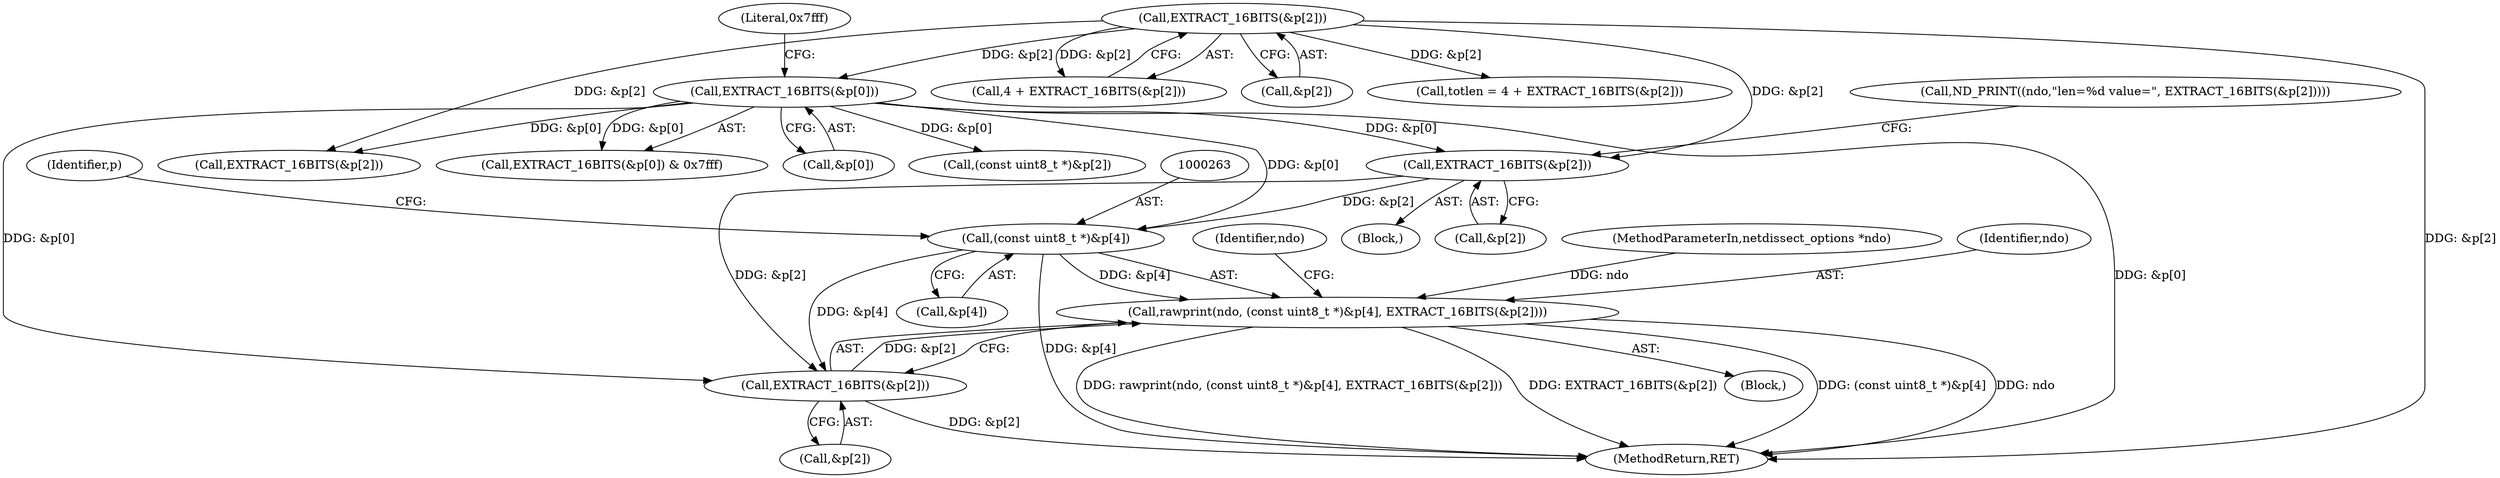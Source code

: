 digraph "0_tcpdump_e0a5a02b0fc1900a69d6c37ed0aab36fb8494e6d_0@array" {
"1000255" [label="(Call,EXTRACT_16BITS(&p[2]))"];
"1000124" [label="(Call,EXTRACT_16BITS(&p[2]))"];
"1000151" [label="(Call,EXTRACT_16BITS(&p[0]))"];
"1000262" [label="(Call,(const uint8_t *)&p[4])"];
"1000260" [label="(Call,rawprint(ndo, (const uint8_t *)&p[4], EXTRACT_16BITS(&p[2])))"];
"1000268" [label="(Call,EXTRACT_16BITS(&p[2]))"];
"1000281" [label="(MethodReturn,RET)"];
"1000249" [label="(Block,)"];
"1000101" [label="(MethodParameterIn,netdissect_options *ndo)"];
"1000268" [label="(Call,EXTRACT_16BITS(&p[2]))"];
"1000156" [label="(Literal,0x7fff)"];
"1000261" [label="(Identifier,ndo)"];
"1000253" [label="(Block,)"];
"1000150" [label="(Call,EXTRACT_16BITS(&p[0]) & 0x7fff)"];
"1000151" [label="(Call,EXTRACT_16BITS(&p[0]))"];
"1000275" [label="(Identifier,ndo)"];
"1000260" [label="(Call,rawprint(ndo, (const uint8_t *)&p[4], EXTRACT_16BITS(&p[2])))"];
"1000122" [label="(Call,4 + EXTRACT_16BITS(&p[2]))"];
"1000271" [label="(Identifier,p)"];
"1000152" [label="(Call,&p[0])"];
"1000199" [label="(Call,EXTRACT_16BITS(&p[2]))"];
"1000125" [label="(Call,&p[2])"];
"1000241" [label="(Call,(const uint8_t *)&p[2])"];
"1000120" [label="(Call,totlen = 4 + EXTRACT_16BITS(&p[2]))"];
"1000269" [label="(Call,&p[2])"];
"1000255" [label="(Call,EXTRACT_16BITS(&p[2]))"];
"1000256" [label="(Call,&p[2])"];
"1000264" [label="(Call,&p[4])"];
"1000250" [label="(Call,ND_PRINT((ndo,\"len=%d value=\", EXTRACT_16BITS(&p[2]))))"];
"1000262" [label="(Call,(const uint8_t *)&p[4])"];
"1000124" [label="(Call,EXTRACT_16BITS(&p[2]))"];
"1000255" -> "1000253"  [label="AST: "];
"1000255" -> "1000256"  [label="CFG: "];
"1000256" -> "1000255"  [label="AST: "];
"1000250" -> "1000255"  [label="CFG: "];
"1000124" -> "1000255"  [label="DDG: &p[2]"];
"1000151" -> "1000255"  [label="DDG: &p[0]"];
"1000255" -> "1000262"  [label="DDG: &p[2]"];
"1000255" -> "1000268"  [label="DDG: &p[2]"];
"1000124" -> "1000122"  [label="AST: "];
"1000124" -> "1000125"  [label="CFG: "];
"1000125" -> "1000124"  [label="AST: "];
"1000122" -> "1000124"  [label="CFG: "];
"1000124" -> "1000281"  [label="DDG: &p[2]"];
"1000124" -> "1000120"  [label="DDG: &p[2]"];
"1000124" -> "1000122"  [label="DDG: &p[2]"];
"1000124" -> "1000151"  [label="DDG: &p[2]"];
"1000124" -> "1000199"  [label="DDG: &p[2]"];
"1000151" -> "1000150"  [label="AST: "];
"1000151" -> "1000152"  [label="CFG: "];
"1000152" -> "1000151"  [label="AST: "];
"1000156" -> "1000151"  [label="CFG: "];
"1000151" -> "1000281"  [label="DDG: &p[0]"];
"1000151" -> "1000150"  [label="DDG: &p[0]"];
"1000151" -> "1000199"  [label="DDG: &p[0]"];
"1000151" -> "1000241"  [label="DDG: &p[0]"];
"1000151" -> "1000262"  [label="DDG: &p[0]"];
"1000151" -> "1000268"  [label="DDG: &p[0]"];
"1000262" -> "1000260"  [label="AST: "];
"1000262" -> "1000264"  [label="CFG: "];
"1000263" -> "1000262"  [label="AST: "];
"1000264" -> "1000262"  [label="AST: "];
"1000271" -> "1000262"  [label="CFG: "];
"1000262" -> "1000281"  [label="DDG: &p[4]"];
"1000262" -> "1000260"  [label="DDG: &p[4]"];
"1000262" -> "1000268"  [label="DDG: &p[4]"];
"1000260" -> "1000249"  [label="AST: "];
"1000260" -> "1000268"  [label="CFG: "];
"1000261" -> "1000260"  [label="AST: "];
"1000268" -> "1000260"  [label="AST: "];
"1000275" -> "1000260"  [label="CFG: "];
"1000260" -> "1000281"  [label="DDG: rawprint(ndo, (const uint8_t *)&p[4], EXTRACT_16BITS(&p[2]))"];
"1000260" -> "1000281"  [label="DDG: EXTRACT_16BITS(&p[2])"];
"1000260" -> "1000281"  [label="DDG: (const uint8_t *)&p[4]"];
"1000260" -> "1000281"  [label="DDG: ndo"];
"1000101" -> "1000260"  [label="DDG: ndo"];
"1000268" -> "1000260"  [label="DDG: &p[2]"];
"1000268" -> "1000269"  [label="CFG: "];
"1000269" -> "1000268"  [label="AST: "];
"1000268" -> "1000281"  [label="DDG: &p[2]"];
}
